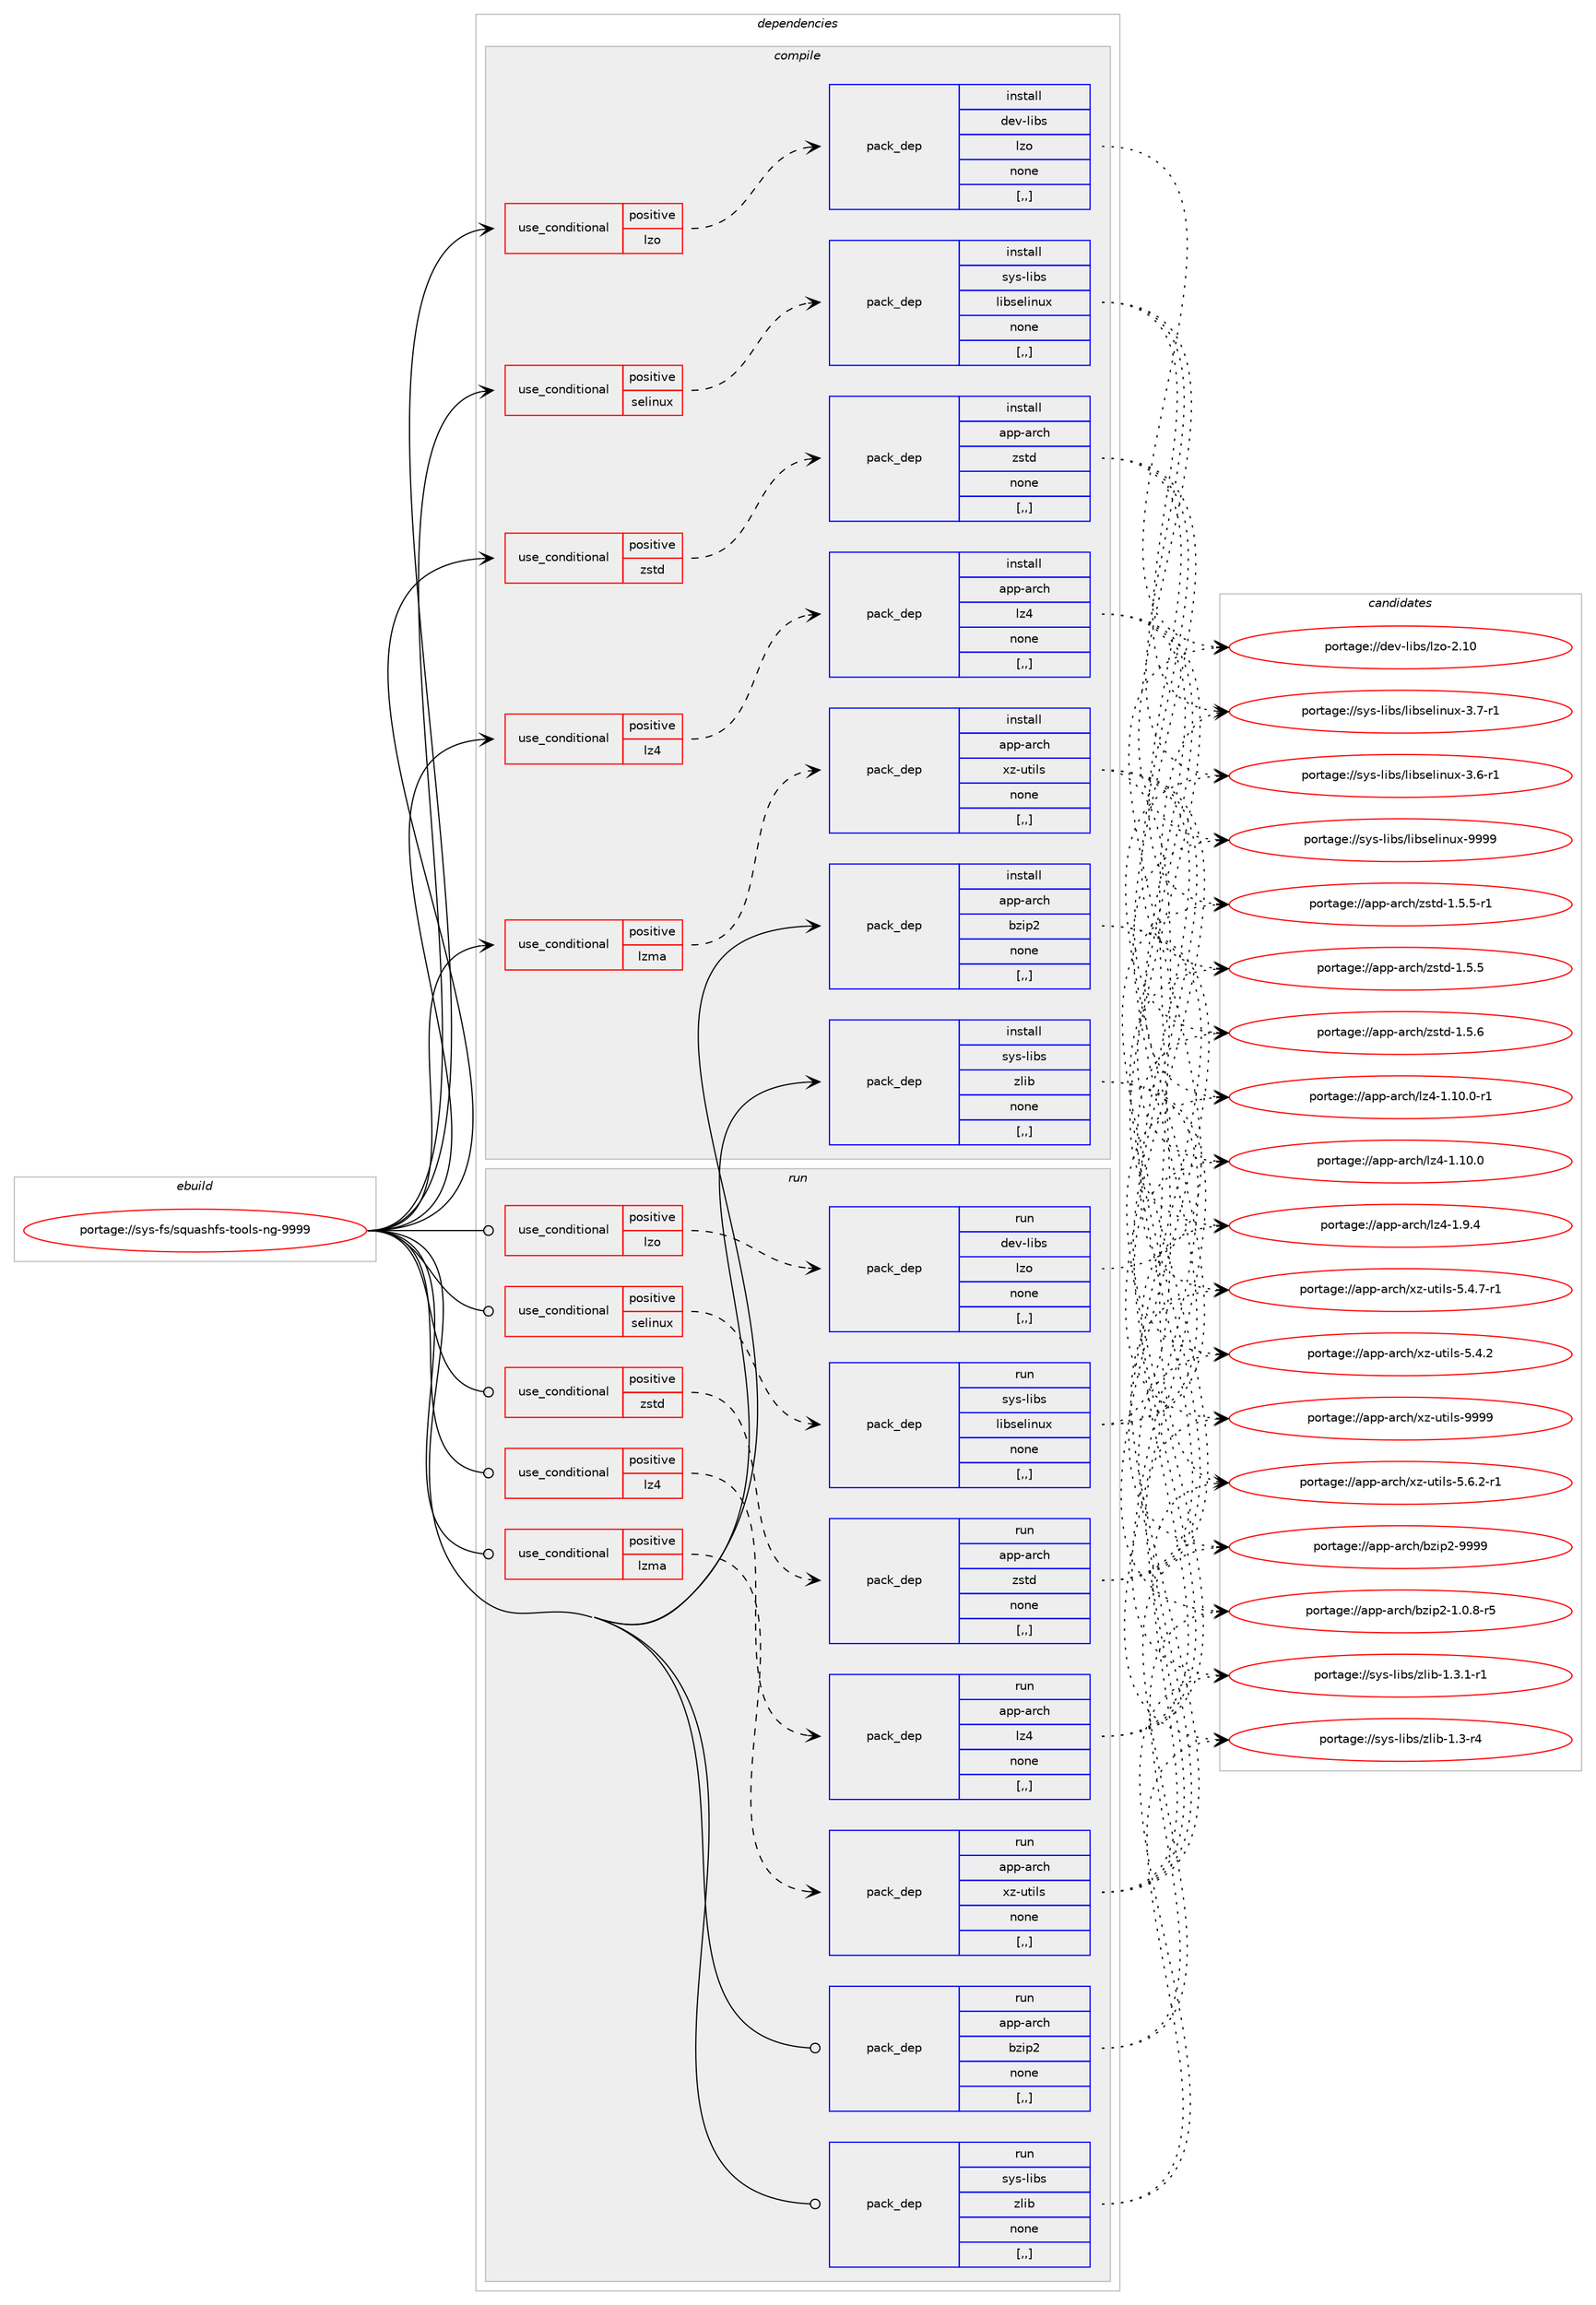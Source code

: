 digraph prolog {

# *************
# Graph options
# *************

newrank=true;
concentrate=true;
compound=true;
graph [rankdir=LR,fontname=Helvetica,fontsize=10,ranksep=1.5];#, ranksep=2.5, nodesep=0.2];
edge  [arrowhead=vee];
node  [fontname=Helvetica,fontsize=10];

# **********
# The ebuild
# **********

subgraph cluster_leftcol {
color=gray;
label=<<i>ebuild</i>>;
id [label="portage://sys-fs/squashfs-tools-ng-9999", color=red, width=4, href="../sys-fs/squashfs-tools-ng-9999.svg"];
}

# ****************
# The dependencies
# ****************

subgraph cluster_midcol {
color=gray;
label=<<i>dependencies</i>>;
subgraph cluster_compile {
fillcolor="#eeeeee";
style=filled;
label=<<i>compile</i>>;
subgraph cond9964 {
dependency26589 [label=<<TABLE BORDER="0" CELLBORDER="1" CELLSPACING="0" CELLPADDING="4"><TR><TD ROWSPAN="3" CELLPADDING="10">use_conditional</TD></TR><TR><TD>positive</TD></TR><TR><TD>lz4</TD></TR></TABLE>>, shape=none, color=red];
subgraph pack16544 {
dependency26590 [label=<<TABLE BORDER="0" CELLBORDER="1" CELLSPACING="0" CELLPADDING="4" WIDTH="220"><TR><TD ROWSPAN="6" CELLPADDING="30">pack_dep</TD></TR><TR><TD WIDTH="110">install</TD></TR><TR><TD>app-arch</TD></TR><TR><TD>lz4</TD></TR><TR><TD>none</TD></TR><TR><TD>[,,]</TD></TR></TABLE>>, shape=none, color=blue];
}
dependency26589:e -> dependency26590:w [weight=20,style="dashed",arrowhead="vee"];
}
id:e -> dependency26589:w [weight=20,style="solid",arrowhead="vee"];
subgraph cond9965 {
dependency26591 [label=<<TABLE BORDER="0" CELLBORDER="1" CELLSPACING="0" CELLPADDING="4"><TR><TD ROWSPAN="3" CELLPADDING="10">use_conditional</TD></TR><TR><TD>positive</TD></TR><TR><TD>lzma</TD></TR></TABLE>>, shape=none, color=red];
subgraph pack16545 {
dependency26592 [label=<<TABLE BORDER="0" CELLBORDER="1" CELLSPACING="0" CELLPADDING="4" WIDTH="220"><TR><TD ROWSPAN="6" CELLPADDING="30">pack_dep</TD></TR><TR><TD WIDTH="110">install</TD></TR><TR><TD>app-arch</TD></TR><TR><TD>xz-utils</TD></TR><TR><TD>none</TD></TR><TR><TD>[,,]</TD></TR></TABLE>>, shape=none, color=blue];
}
dependency26591:e -> dependency26592:w [weight=20,style="dashed",arrowhead="vee"];
}
id:e -> dependency26591:w [weight=20,style="solid",arrowhead="vee"];
subgraph cond9966 {
dependency26593 [label=<<TABLE BORDER="0" CELLBORDER="1" CELLSPACING="0" CELLPADDING="4"><TR><TD ROWSPAN="3" CELLPADDING="10">use_conditional</TD></TR><TR><TD>positive</TD></TR><TR><TD>lzo</TD></TR></TABLE>>, shape=none, color=red];
subgraph pack16546 {
dependency26594 [label=<<TABLE BORDER="0" CELLBORDER="1" CELLSPACING="0" CELLPADDING="4" WIDTH="220"><TR><TD ROWSPAN="6" CELLPADDING="30">pack_dep</TD></TR><TR><TD WIDTH="110">install</TD></TR><TR><TD>dev-libs</TD></TR><TR><TD>lzo</TD></TR><TR><TD>none</TD></TR><TR><TD>[,,]</TD></TR></TABLE>>, shape=none, color=blue];
}
dependency26593:e -> dependency26594:w [weight=20,style="dashed",arrowhead="vee"];
}
id:e -> dependency26593:w [weight=20,style="solid",arrowhead="vee"];
subgraph cond9967 {
dependency26595 [label=<<TABLE BORDER="0" CELLBORDER="1" CELLSPACING="0" CELLPADDING="4"><TR><TD ROWSPAN="3" CELLPADDING="10">use_conditional</TD></TR><TR><TD>positive</TD></TR><TR><TD>selinux</TD></TR></TABLE>>, shape=none, color=red];
subgraph pack16547 {
dependency26596 [label=<<TABLE BORDER="0" CELLBORDER="1" CELLSPACING="0" CELLPADDING="4" WIDTH="220"><TR><TD ROWSPAN="6" CELLPADDING="30">pack_dep</TD></TR><TR><TD WIDTH="110">install</TD></TR><TR><TD>sys-libs</TD></TR><TR><TD>libselinux</TD></TR><TR><TD>none</TD></TR><TR><TD>[,,]</TD></TR></TABLE>>, shape=none, color=blue];
}
dependency26595:e -> dependency26596:w [weight=20,style="dashed",arrowhead="vee"];
}
id:e -> dependency26595:w [weight=20,style="solid",arrowhead="vee"];
subgraph cond9968 {
dependency26597 [label=<<TABLE BORDER="0" CELLBORDER="1" CELLSPACING="0" CELLPADDING="4"><TR><TD ROWSPAN="3" CELLPADDING="10">use_conditional</TD></TR><TR><TD>positive</TD></TR><TR><TD>zstd</TD></TR></TABLE>>, shape=none, color=red];
subgraph pack16548 {
dependency26598 [label=<<TABLE BORDER="0" CELLBORDER="1" CELLSPACING="0" CELLPADDING="4" WIDTH="220"><TR><TD ROWSPAN="6" CELLPADDING="30">pack_dep</TD></TR><TR><TD WIDTH="110">install</TD></TR><TR><TD>app-arch</TD></TR><TR><TD>zstd</TD></TR><TR><TD>none</TD></TR><TR><TD>[,,]</TD></TR></TABLE>>, shape=none, color=blue];
}
dependency26597:e -> dependency26598:w [weight=20,style="dashed",arrowhead="vee"];
}
id:e -> dependency26597:w [weight=20,style="solid",arrowhead="vee"];
subgraph pack16549 {
dependency26599 [label=<<TABLE BORDER="0" CELLBORDER="1" CELLSPACING="0" CELLPADDING="4" WIDTH="220"><TR><TD ROWSPAN="6" CELLPADDING="30">pack_dep</TD></TR><TR><TD WIDTH="110">install</TD></TR><TR><TD>app-arch</TD></TR><TR><TD>bzip2</TD></TR><TR><TD>none</TD></TR><TR><TD>[,,]</TD></TR></TABLE>>, shape=none, color=blue];
}
id:e -> dependency26599:w [weight=20,style="solid",arrowhead="vee"];
subgraph pack16550 {
dependency26600 [label=<<TABLE BORDER="0" CELLBORDER="1" CELLSPACING="0" CELLPADDING="4" WIDTH="220"><TR><TD ROWSPAN="6" CELLPADDING="30">pack_dep</TD></TR><TR><TD WIDTH="110">install</TD></TR><TR><TD>sys-libs</TD></TR><TR><TD>zlib</TD></TR><TR><TD>none</TD></TR><TR><TD>[,,]</TD></TR></TABLE>>, shape=none, color=blue];
}
id:e -> dependency26600:w [weight=20,style="solid",arrowhead="vee"];
}
subgraph cluster_compileandrun {
fillcolor="#eeeeee";
style=filled;
label=<<i>compile and run</i>>;
}
subgraph cluster_run {
fillcolor="#eeeeee";
style=filled;
label=<<i>run</i>>;
subgraph cond9969 {
dependency26601 [label=<<TABLE BORDER="0" CELLBORDER="1" CELLSPACING="0" CELLPADDING="4"><TR><TD ROWSPAN="3" CELLPADDING="10">use_conditional</TD></TR><TR><TD>positive</TD></TR><TR><TD>lz4</TD></TR></TABLE>>, shape=none, color=red];
subgraph pack16551 {
dependency26602 [label=<<TABLE BORDER="0" CELLBORDER="1" CELLSPACING="0" CELLPADDING="4" WIDTH="220"><TR><TD ROWSPAN="6" CELLPADDING="30">pack_dep</TD></TR><TR><TD WIDTH="110">run</TD></TR><TR><TD>app-arch</TD></TR><TR><TD>lz4</TD></TR><TR><TD>none</TD></TR><TR><TD>[,,]</TD></TR></TABLE>>, shape=none, color=blue];
}
dependency26601:e -> dependency26602:w [weight=20,style="dashed",arrowhead="vee"];
}
id:e -> dependency26601:w [weight=20,style="solid",arrowhead="odot"];
subgraph cond9970 {
dependency26603 [label=<<TABLE BORDER="0" CELLBORDER="1" CELLSPACING="0" CELLPADDING="4"><TR><TD ROWSPAN="3" CELLPADDING="10">use_conditional</TD></TR><TR><TD>positive</TD></TR><TR><TD>lzma</TD></TR></TABLE>>, shape=none, color=red];
subgraph pack16552 {
dependency26604 [label=<<TABLE BORDER="0" CELLBORDER="1" CELLSPACING="0" CELLPADDING="4" WIDTH="220"><TR><TD ROWSPAN="6" CELLPADDING="30">pack_dep</TD></TR><TR><TD WIDTH="110">run</TD></TR><TR><TD>app-arch</TD></TR><TR><TD>xz-utils</TD></TR><TR><TD>none</TD></TR><TR><TD>[,,]</TD></TR></TABLE>>, shape=none, color=blue];
}
dependency26603:e -> dependency26604:w [weight=20,style="dashed",arrowhead="vee"];
}
id:e -> dependency26603:w [weight=20,style="solid",arrowhead="odot"];
subgraph cond9971 {
dependency26605 [label=<<TABLE BORDER="0" CELLBORDER="1" CELLSPACING="0" CELLPADDING="4"><TR><TD ROWSPAN="3" CELLPADDING="10">use_conditional</TD></TR><TR><TD>positive</TD></TR><TR><TD>lzo</TD></TR></TABLE>>, shape=none, color=red];
subgraph pack16553 {
dependency26606 [label=<<TABLE BORDER="0" CELLBORDER="1" CELLSPACING="0" CELLPADDING="4" WIDTH="220"><TR><TD ROWSPAN="6" CELLPADDING="30">pack_dep</TD></TR><TR><TD WIDTH="110">run</TD></TR><TR><TD>dev-libs</TD></TR><TR><TD>lzo</TD></TR><TR><TD>none</TD></TR><TR><TD>[,,]</TD></TR></TABLE>>, shape=none, color=blue];
}
dependency26605:e -> dependency26606:w [weight=20,style="dashed",arrowhead="vee"];
}
id:e -> dependency26605:w [weight=20,style="solid",arrowhead="odot"];
subgraph cond9972 {
dependency26607 [label=<<TABLE BORDER="0" CELLBORDER="1" CELLSPACING="0" CELLPADDING="4"><TR><TD ROWSPAN="3" CELLPADDING="10">use_conditional</TD></TR><TR><TD>positive</TD></TR><TR><TD>selinux</TD></TR></TABLE>>, shape=none, color=red];
subgraph pack16554 {
dependency26608 [label=<<TABLE BORDER="0" CELLBORDER="1" CELLSPACING="0" CELLPADDING="4" WIDTH="220"><TR><TD ROWSPAN="6" CELLPADDING="30">pack_dep</TD></TR><TR><TD WIDTH="110">run</TD></TR><TR><TD>sys-libs</TD></TR><TR><TD>libselinux</TD></TR><TR><TD>none</TD></TR><TR><TD>[,,]</TD></TR></TABLE>>, shape=none, color=blue];
}
dependency26607:e -> dependency26608:w [weight=20,style="dashed",arrowhead="vee"];
}
id:e -> dependency26607:w [weight=20,style="solid",arrowhead="odot"];
subgraph cond9973 {
dependency26609 [label=<<TABLE BORDER="0" CELLBORDER="1" CELLSPACING="0" CELLPADDING="4"><TR><TD ROWSPAN="3" CELLPADDING="10">use_conditional</TD></TR><TR><TD>positive</TD></TR><TR><TD>zstd</TD></TR></TABLE>>, shape=none, color=red];
subgraph pack16555 {
dependency26610 [label=<<TABLE BORDER="0" CELLBORDER="1" CELLSPACING="0" CELLPADDING="4" WIDTH="220"><TR><TD ROWSPAN="6" CELLPADDING="30">pack_dep</TD></TR><TR><TD WIDTH="110">run</TD></TR><TR><TD>app-arch</TD></TR><TR><TD>zstd</TD></TR><TR><TD>none</TD></TR><TR><TD>[,,]</TD></TR></TABLE>>, shape=none, color=blue];
}
dependency26609:e -> dependency26610:w [weight=20,style="dashed",arrowhead="vee"];
}
id:e -> dependency26609:w [weight=20,style="solid",arrowhead="odot"];
subgraph pack16556 {
dependency26611 [label=<<TABLE BORDER="0" CELLBORDER="1" CELLSPACING="0" CELLPADDING="4" WIDTH="220"><TR><TD ROWSPAN="6" CELLPADDING="30">pack_dep</TD></TR><TR><TD WIDTH="110">run</TD></TR><TR><TD>app-arch</TD></TR><TR><TD>bzip2</TD></TR><TR><TD>none</TD></TR><TR><TD>[,,]</TD></TR></TABLE>>, shape=none, color=blue];
}
id:e -> dependency26611:w [weight=20,style="solid",arrowhead="odot"];
subgraph pack16557 {
dependency26612 [label=<<TABLE BORDER="0" CELLBORDER="1" CELLSPACING="0" CELLPADDING="4" WIDTH="220"><TR><TD ROWSPAN="6" CELLPADDING="30">pack_dep</TD></TR><TR><TD WIDTH="110">run</TD></TR><TR><TD>sys-libs</TD></TR><TR><TD>zlib</TD></TR><TR><TD>none</TD></TR><TR><TD>[,,]</TD></TR></TABLE>>, shape=none, color=blue];
}
id:e -> dependency26612:w [weight=20,style="solid",arrowhead="odot"];
}
}

# **************
# The candidates
# **************

subgraph cluster_choices {
rank=same;
color=gray;
label=<<i>candidates</i>>;

subgraph choice16544 {
color=black;
nodesep=1;
choice971121124597114991044710812252454946494846484511449 [label="portage://app-arch/lz4-1.10.0-r1", color=red, width=4,href="../app-arch/lz4-1.10.0-r1.svg"];
choice97112112459711499104471081225245494649484648 [label="portage://app-arch/lz4-1.10.0", color=red, width=4,href="../app-arch/lz4-1.10.0.svg"];
choice971121124597114991044710812252454946574652 [label="portage://app-arch/lz4-1.9.4", color=red, width=4,href="../app-arch/lz4-1.9.4.svg"];
dependency26590:e -> choice971121124597114991044710812252454946494846484511449:w [style=dotted,weight="100"];
dependency26590:e -> choice97112112459711499104471081225245494649484648:w [style=dotted,weight="100"];
dependency26590:e -> choice971121124597114991044710812252454946574652:w [style=dotted,weight="100"];
}
subgraph choice16545 {
color=black;
nodesep=1;
choice9711211245971149910447120122451171161051081154557575757 [label="portage://app-arch/xz-utils-9999", color=red, width=4,href="../app-arch/xz-utils-9999.svg"];
choice9711211245971149910447120122451171161051081154553465446504511449 [label="portage://app-arch/xz-utils-5.6.2-r1", color=red, width=4,href="../app-arch/xz-utils-5.6.2-r1.svg"];
choice9711211245971149910447120122451171161051081154553465246554511449 [label="portage://app-arch/xz-utils-5.4.7-r1", color=red, width=4,href="../app-arch/xz-utils-5.4.7-r1.svg"];
choice971121124597114991044712012245117116105108115455346524650 [label="portage://app-arch/xz-utils-5.4.2", color=red, width=4,href="../app-arch/xz-utils-5.4.2.svg"];
dependency26592:e -> choice9711211245971149910447120122451171161051081154557575757:w [style=dotted,weight="100"];
dependency26592:e -> choice9711211245971149910447120122451171161051081154553465446504511449:w [style=dotted,weight="100"];
dependency26592:e -> choice9711211245971149910447120122451171161051081154553465246554511449:w [style=dotted,weight="100"];
dependency26592:e -> choice971121124597114991044712012245117116105108115455346524650:w [style=dotted,weight="100"];
}
subgraph choice16546 {
color=black;
nodesep=1;
choice1001011184510810598115471081221114550464948 [label="portage://dev-libs/lzo-2.10", color=red, width=4,href="../dev-libs/lzo-2.10.svg"];
dependency26594:e -> choice1001011184510810598115471081221114550464948:w [style=dotted,weight="100"];
}
subgraph choice16547 {
color=black;
nodesep=1;
choice115121115451081059811547108105981151011081051101171204557575757 [label="portage://sys-libs/libselinux-9999", color=red, width=4,href="../sys-libs/libselinux-9999.svg"];
choice11512111545108105981154710810598115101108105110117120455146554511449 [label="portage://sys-libs/libselinux-3.7-r1", color=red, width=4,href="../sys-libs/libselinux-3.7-r1.svg"];
choice11512111545108105981154710810598115101108105110117120455146544511449 [label="portage://sys-libs/libselinux-3.6-r1", color=red, width=4,href="../sys-libs/libselinux-3.6-r1.svg"];
dependency26596:e -> choice115121115451081059811547108105981151011081051101171204557575757:w [style=dotted,weight="100"];
dependency26596:e -> choice11512111545108105981154710810598115101108105110117120455146554511449:w [style=dotted,weight="100"];
dependency26596:e -> choice11512111545108105981154710810598115101108105110117120455146544511449:w [style=dotted,weight="100"];
}
subgraph choice16548 {
color=black;
nodesep=1;
choice9711211245971149910447122115116100454946534654 [label="portage://app-arch/zstd-1.5.6", color=red, width=4,href="../app-arch/zstd-1.5.6.svg"];
choice97112112459711499104471221151161004549465346534511449 [label="portage://app-arch/zstd-1.5.5-r1", color=red, width=4,href="../app-arch/zstd-1.5.5-r1.svg"];
choice9711211245971149910447122115116100454946534653 [label="portage://app-arch/zstd-1.5.5", color=red, width=4,href="../app-arch/zstd-1.5.5.svg"];
dependency26598:e -> choice9711211245971149910447122115116100454946534654:w [style=dotted,weight="100"];
dependency26598:e -> choice97112112459711499104471221151161004549465346534511449:w [style=dotted,weight="100"];
dependency26598:e -> choice9711211245971149910447122115116100454946534653:w [style=dotted,weight="100"];
}
subgraph choice16549 {
color=black;
nodesep=1;
choice971121124597114991044798122105112504557575757 [label="portage://app-arch/bzip2-9999", color=red, width=4,href="../app-arch/bzip2-9999.svg"];
choice971121124597114991044798122105112504549464846564511453 [label="portage://app-arch/bzip2-1.0.8-r5", color=red, width=4,href="../app-arch/bzip2-1.0.8-r5.svg"];
dependency26599:e -> choice971121124597114991044798122105112504557575757:w [style=dotted,weight="100"];
dependency26599:e -> choice971121124597114991044798122105112504549464846564511453:w [style=dotted,weight="100"];
}
subgraph choice16550 {
color=black;
nodesep=1;
choice115121115451081059811547122108105984549465146494511449 [label="portage://sys-libs/zlib-1.3.1-r1", color=red, width=4,href="../sys-libs/zlib-1.3.1-r1.svg"];
choice11512111545108105981154712210810598454946514511452 [label="portage://sys-libs/zlib-1.3-r4", color=red, width=4,href="../sys-libs/zlib-1.3-r4.svg"];
dependency26600:e -> choice115121115451081059811547122108105984549465146494511449:w [style=dotted,weight="100"];
dependency26600:e -> choice11512111545108105981154712210810598454946514511452:w [style=dotted,weight="100"];
}
subgraph choice16551 {
color=black;
nodesep=1;
choice971121124597114991044710812252454946494846484511449 [label="portage://app-arch/lz4-1.10.0-r1", color=red, width=4,href="../app-arch/lz4-1.10.0-r1.svg"];
choice97112112459711499104471081225245494649484648 [label="portage://app-arch/lz4-1.10.0", color=red, width=4,href="../app-arch/lz4-1.10.0.svg"];
choice971121124597114991044710812252454946574652 [label="portage://app-arch/lz4-1.9.4", color=red, width=4,href="../app-arch/lz4-1.9.4.svg"];
dependency26602:e -> choice971121124597114991044710812252454946494846484511449:w [style=dotted,weight="100"];
dependency26602:e -> choice97112112459711499104471081225245494649484648:w [style=dotted,weight="100"];
dependency26602:e -> choice971121124597114991044710812252454946574652:w [style=dotted,weight="100"];
}
subgraph choice16552 {
color=black;
nodesep=1;
choice9711211245971149910447120122451171161051081154557575757 [label="portage://app-arch/xz-utils-9999", color=red, width=4,href="../app-arch/xz-utils-9999.svg"];
choice9711211245971149910447120122451171161051081154553465446504511449 [label="portage://app-arch/xz-utils-5.6.2-r1", color=red, width=4,href="../app-arch/xz-utils-5.6.2-r1.svg"];
choice9711211245971149910447120122451171161051081154553465246554511449 [label="portage://app-arch/xz-utils-5.4.7-r1", color=red, width=4,href="../app-arch/xz-utils-5.4.7-r1.svg"];
choice971121124597114991044712012245117116105108115455346524650 [label="portage://app-arch/xz-utils-5.4.2", color=red, width=4,href="../app-arch/xz-utils-5.4.2.svg"];
dependency26604:e -> choice9711211245971149910447120122451171161051081154557575757:w [style=dotted,weight="100"];
dependency26604:e -> choice9711211245971149910447120122451171161051081154553465446504511449:w [style=dotted,weight="100"];
dependency26604:e -> choice9711211245971149910447120122451171161051081154553465246554511449:w [style=dotted,weight="100"];
dependency26604:e -> choice971121124597114991044712012245117116105108115455346524650:w [style=dotted,weight="100"];
}
subgraph choice16553 {
color=black;
nodesep=1;
choice1001011184510810598115471081221114550464948 [label="portage://dev-libs/lzo-2.10", color=red, width=4,href="../dev-libs/lzo-2.10.svg"];
dependency26606:e -> choice1001011184510810598115471081221114550464948:w [style=dotted,weight="100"];
}
subgraph choice16554 {
color=black;
nodesep=1;
choice115121115451081059811547108105981151011081051101171204557575757 [label="portage://sys-libs/libselinux-9999", color=red, width=4,href="../sys-libs/libselinux-9999.svg"];
choice11512111545108105981154710810598115101108105110117120455146554511449 [label="portage://sys-libs/libselinux-3.7-r1", color=red, width=4,href="../sys-libs/libselinux-3.7-r1.svg"];
choice11512111545108105981154710810598115101108105110117120455146544511449 [label="portage://sys-libs/libselinux-3.6-r1", color=red, width=4,href="../sys-libs/libselinux-3.6-r1.svg"];
dependency26608:e -> choice115121115451081059811547108105981151011081051101171204557575757:w [style=dotted,weight="100"];
dependency26608:e -> choice11512111545108105981154710810598115101108105110117120455146554511449:w [style=dotted,weight="100"];
dependency26608:e -> choice11512111545108105981154710810598115101108105110117120455146544511449:w [style=dotted,weight="100"];
}
subgraph choice16555 {
color=black;
nodesep=1;
choice9711211245971149910447122115116100454946534654 [label="portage://app-arch/zstd-1.5.6", color=red, width=4,href="../app-arch/zstd-1.5.6.svg"];
choice97112112459711499104471221151161004549465346534511449 [label="portage://app-arch/zstd-1.5.5-r1", color=red, width=4,href="../app-arch/zstd-1.5.5-r1.svg"];
choice9711211245971149910447122115116100454946534653 [label="portage://app-arch/zstd-1.5.5", color=red, width=4,href="../app-arch/zstd-1.5.5.svg"];
dependency26610:e -> choice9711211245971149910447122115116100454946534654:w [style=dotted,weight="100"];
dependency26610:e -> choice97112112459711499104471221151161004549465346534511449:w [style=dotted,weight="100"];
dependency26610:e -> choice9711211245971149910447122115116100454946534653:w [style=dotted,weight="100"];
}
subgraph choice16556 {
color=black;
nodesep=1;
choice971121124597114991044798122105112504557575757 [label="portage://app-arch/bzip2-9999", color=red, width=4,href="../app-arch/bzip2-9999.svg"];
choice971121124597114991044798122105112504549464846564511453 [label="portage://app-arch/bzip2-1.0.8-r5", color=red, width=4,href="../app-arch/bzip2-1.0.8-r5.svg"];
dependency26611:e -> choice971121124597114991044798122105112504557575757:w [style=dotted,weight="100"];
dependency26611:e -> choice971121124597114991044798122105112504549464846564511453:w [style=dotted,weight="100"];
}
subgraph choice16557 {
color=black;
nodesep=1;
choice115121115451081059811547122108105984549465146494511449 [label="portage://sys-libs/zlib-1.3.1-r1", color=red, width=4,href="../sys-libs/zlib-1.3.1-r1.svg"];
choice11512111545108105981154712210810598454946514511452 [label="portage://sys-libs/zlib-1.3-r4", color=red, width=4,href="../sys-libs/zlib-1.3-r4.svg"];
dependency26612:e -> choice115121115451081059811547122108105984549465146494511449:w [style=dotted,weight="100"];
dependency26612:e -> choice11512111545108105981154712210810598454946514511452:w [style=dotted,weight="100"];
}
}

}
